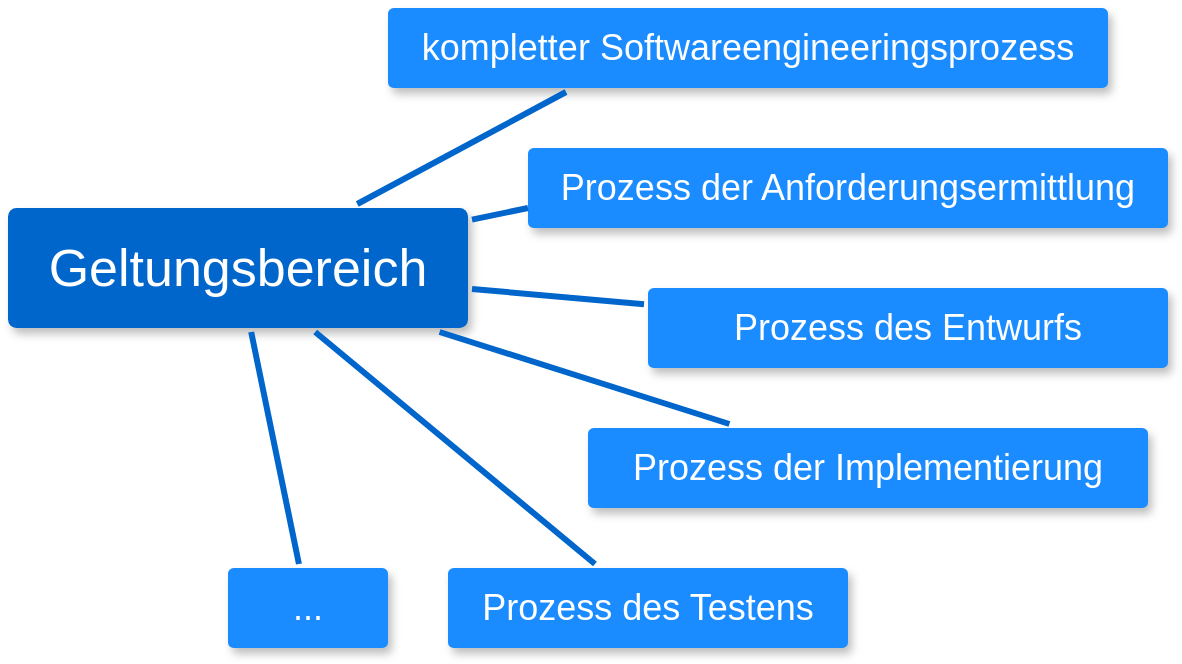 <mxfile version="22.0.3" type="device">
  <diagram name="Seite-1" id="wHW9kBenEgrP3_7lrIwn">
    <mxGraphModel dx="2100" dy="1132" grid="1" gridSize="10" guides="1" tooltips="1" connect="1" arrows="1" fold="1" page="1" pageScale="1" pageWidth="827" pageHeight="1169" math="0" shadow="0">
      <root>
        <mxCell id="0" />
        <mxCell id="1" parent="0" />
        <mxCell id="5j8Ru1-8B9VefQ6FMMyY-2" value="Prozess der Implementierung" style="rounded=1;whiteSpace=wrap;html=1;shadow=1;labelBackgroundColor=none;strokeColor=none;strokeWidth=3;fillColor=#1a8cff;fontFamily=Helvetica;fontSize=18;fontColor=#FFFFFF;align=center;spacing=5;fontStyle=0;arcSize=7;perimeterSpacing=2;gradientColor=none;gradientDirection=south;fillStyle=auto;" vertex="1" parent="1">
          <mxGeometry x="330" y="250" width="280" height="40" as="geometry" />
        </mxCell>
        <mxCell id="5j8Ru1-8B9VefQ6FMMyY-3" value="Prozess des Entwurfs" style="rounded=1;whiteSpace=wrap;html=1;shadow=1;labelBackgroundColor=none;strokeColor=none;strokeWidth=3;fillColor=#1a8cff;fontFamily=Helvetica;fontSize=18;fontColor=#FFFFFF;align=center;spacing=5;fontStyle=0;arcSize=7;perimeterSpacing=2;gradientColor=none;gradientDirection=south;fillStyle=auto;" vertex="1" parent="1">
          <mxGeometry x="360" y="180" width="260" height="40" as="geometry" />
        </mxCell>
        <mxCell id="5j8Ru1-8B9VefQ6FMMyY-4" value="Prozess der Anforderungsermittlung" style="rounded=1;whiteSpace=wrap;html=1;shadow=1;labelBackgroundColor=none;strokeColor=none;strokeWidth=3;fillColor=#1a8cff;fontFamily=Helvetica;fontSize=18;fontColor=#FFFFFF;align=center;spacing=5;fontStyle=0;arcSize=7;perimeterSpacing=2;gradientColor=none;gradientDirection=south;fillStyle=auto;" vertex="1" parent="1">
          <mxGeometry x="300" y="110" width="320" height="40" as="geometry" />
        </mxCell>
        <mxCell id="5j8Ru1-8B9VefQ6FMMyY-5" value="kompletter Softwareengineeringsprozess" style="rounded=1;whiteSpace=wrap;html=1;shadow=1;labelBackgroundColor=none;strokeColor=none;strokeWidth=3;fillColor=#1a8cff;fontFamily=Helvetica;fontSize=18;fontColor=#FFFFFF;align=center;spacing=5;fontStyle=0;arcSize=7;perimeterSpacing=2;gradientColor=none;gradientDirection=south;fillStyle=auto;" vertex="1" parent="1">
          <mxGeometry x="230" y="40" width="360" height="40" as="geometry" />
        </mxCell>
        <mxCell id="5j8Ru1-8B9VefQ6FMMyY-6" value="Prozess des Testens" style="rounded=1;whiteSpace=wrap;html=1;shadow=1;labelBackgroundColor=none;strokeColor=none;strokeWidth=3;fillColor=#1a8cff;fontFamily=Helvetica;fontSize=18;fontColor=#FFFFFF;align=center;spacing=5;fontStyle=0;arcSize=7;perimeterSpacing=2;gradientColor=none;gradientDirection=south;fillStyle=auto;" vertex="1" parent="1">
          <mxGeometry x="260" y="320" width="200" height="40" as="geometry" />
        </mxCell>
        <mxCell id="5j8Ru1-8B9VefQ6FMMyY-7" value="..." style="rounded=1;whiteSpace=wrap;html=1;shadow=1;labelBackgroundColor=none;strokeColor=none;strokeWidth=3;fillColor=#1a8cff;fontFamily=Helvetica;fontSize=18;fontColor=#FFFFFF;align=center;spacing=5;fontStyle=0;arcSize=7;perimeterSpacing=2;gradientColor=none;gradientDirection=south;fillStyle=auto;" vertex="1" parent="1">
          <mxGeometry x="150" y="320" width="80" height="40" as="geometry" />
        </mxCell>
        <mxCell id="5j8Ru1-8B9VefQ6FMMyY-8" value="Geltungsbereich" style="rounded=1;whiteSpace=wrap;html=1;shadow=1;labelBackgroundColor=none;strokeColor=none;strokeWidth=3;fillColor=#0066CC;fontFamily=Helvetica;fontSize=26;fontColor=#FFFFFF;align=center;spacing=5;fontStyle=0;arcSize=7;perimeterSpacing=2;" vertex="1" parent="1">
          <mxGeometry x="40" y="140" width="230" height="60" as="geometry" />
        </mxCell>
        <mxCell id="5j8Ru1-8B9VefQ6FMMyY-9" value="" style="edgeStyle=none;rounded=1;jumpStyle=none;html=1;shadow=0;labelBackgroundColor=none;startArrow=none;startFill=0;jettySize=auto;orthogonalLoop=1;strokeColor=#0066CC;strokeWidth=3;fontFamily=Helvetica;fontSize=14;fontColor=#FFFFFF;spacing=5;fontStyle=1;fillColor=#b0e3e6;endArrow=none;endFill=0;" edge="1" parent="1" source="5j8Ru1-8B9VefQ6FMMyY-8" target="5j8Ru1-8B9VefQ6FMMyY-2">
          <mxGeometry relative="1" as="geometry" />
        </mxCell>
        <mxCell id="5j8Ru1-8B9VefQ6FMMyY-10" value="" style="edgeStyle=none;rounded=1;jumpStyle=none;html=1;shadow=0;labelBackgroundColor=none;startArrow=none;startFill=0;jettySize=auto;orthogonalLoop=1;strokeColor=#0066CC;strokeWidth=3;fontFamily=Helvetica;fontSize=14;fontColor=#FFFFFF;spacing=5;fontStyle=1;fillColor=#b0e3e6;endArrow=none;endFill=0;" edge="1" parent="1" source="5j8Ru1-8B9VefQ6FMMyY-8" target="5j8Ru1-8B9VefQ6FMMyY-3">
          <mxGeometry relative="1" as="geometry" />
        </mxCell>
        <mxCell id="5j8Ru1-8B9VefQ6FMMyY-11" value="" style="edgeStyle=none;rounded=1;jumpStyle=none;html=1;shadow=0;labelBackgroundColor=none;startArrow=none;startFill=0;jettySize=auto;orthogonalLoop=1;strokeColor=#0066CC;strokeWidth=3;fontFamily=Helvetica;fontSize=14;fontColor=#FFFFFF;spacing=5;fontStyle=1;fillColor=#b0e3e6;endArrow=none;endFill=0;" edge="1" parent="1" source="5j8Ru1-8B9VefQ6FMMyY-8">
          <mxGeometry relative="1" as="geometry">
            <mxPoint x="300" y="140" as="targetPoint" />
          </mxGeometry>
        </mxCell>
        <mxCell id="5j8Ru1-8B9VefQ6FMMyY-12" value="" style="edgeStyle=none;rounded=1;jumpStyle=none;html=1;shadow=0;labelBackgroundColor=none;startArrow=none;startFill=0;jettySize=auto;orthogonalLoop=1;strokeColor=#0066CC;strokeWidth=3;fontFamily=Helvetica;fontSize=14;fontColor=#FFFFFF;spacing=5;fontStyle=1;fillColor=#b0e3e6;endArrow=none;endFill=0;" edge="1" parent="1" source="5j8Ru1-8B9VefQ6FMMyY-8" target="5j8Ru1-8B9VefQ6FMMyY-6">
          <mxGeometry relative="1" as="geometry">
            <mxPoint x="292" y="253" as="sourcePoint" />
          </mxGeometry>
        </mxCell>
        <mxCell id="5j8Ru1-8B9VefQ6FMMyY-13" value="" style="edgeStyle=none;rounded=1;jumpStyle=none;html=1;shadow=0;labelBackgroundColor=none;startArrow=none;startFill=0;jettySize=auto;orthogonalLoop=1;strokeColor=#0066CC;strokeWidth=3;fontFamily=Helvetica;fontSize=14;fontColor=#FFFFFF;spacing=5;fontStyle=1;fillColor=#b0e3e6;endArrow=none;endFill=0;" edge="1" parent="1" source="5j8Ru1-8B9VefQ6FMMyY-8" target="5j8Ru1-8B9VefQ6FMMyY-7">
          <mxGeometry relative="1" as="geometry">
            <mxPoint x="260" y="323" as="sourcePoint" />
          </mxGeometry>
        </mxCell>
        <mxCell id="5j8Ru1-8B9VefQ6FMMyY-14" value="" style="edgeStyle=none;rounded=1;jumpStyle=none;html=1;shadow=0;labelBackgroundColor=none;startArrow=none;startFill=0;jettySize=auto;orthogonalLoop=1;strokeColor=#0066CC;strokeWidth=3;fontFamily=Helvetica;fontSize=14;fontColor=#FFFFFF;spacing=5;fontStyle=1;fillColor=#b0e3e6;endArrow=none;endFill=0;entryX=0.25;entryY=1;entryDx=0;entryDy=0;" edge="1" parent="1" source="5j8Ru1-8B9VefQ6FMMyY-8" target="5j8Ru1-8B9VefQ6FMMyY-5">
          <mxGeometry relative="1" as="geometry">
            <mxPoint x="223" y="140" as="sourcePoint" />
            <mxPoint x="360" y="90" as="targetPoint" />
          </mxGeometry>
        </mxCell>
      </root>
    </mxGraphModel>
  </diagram>
</mxfile>
